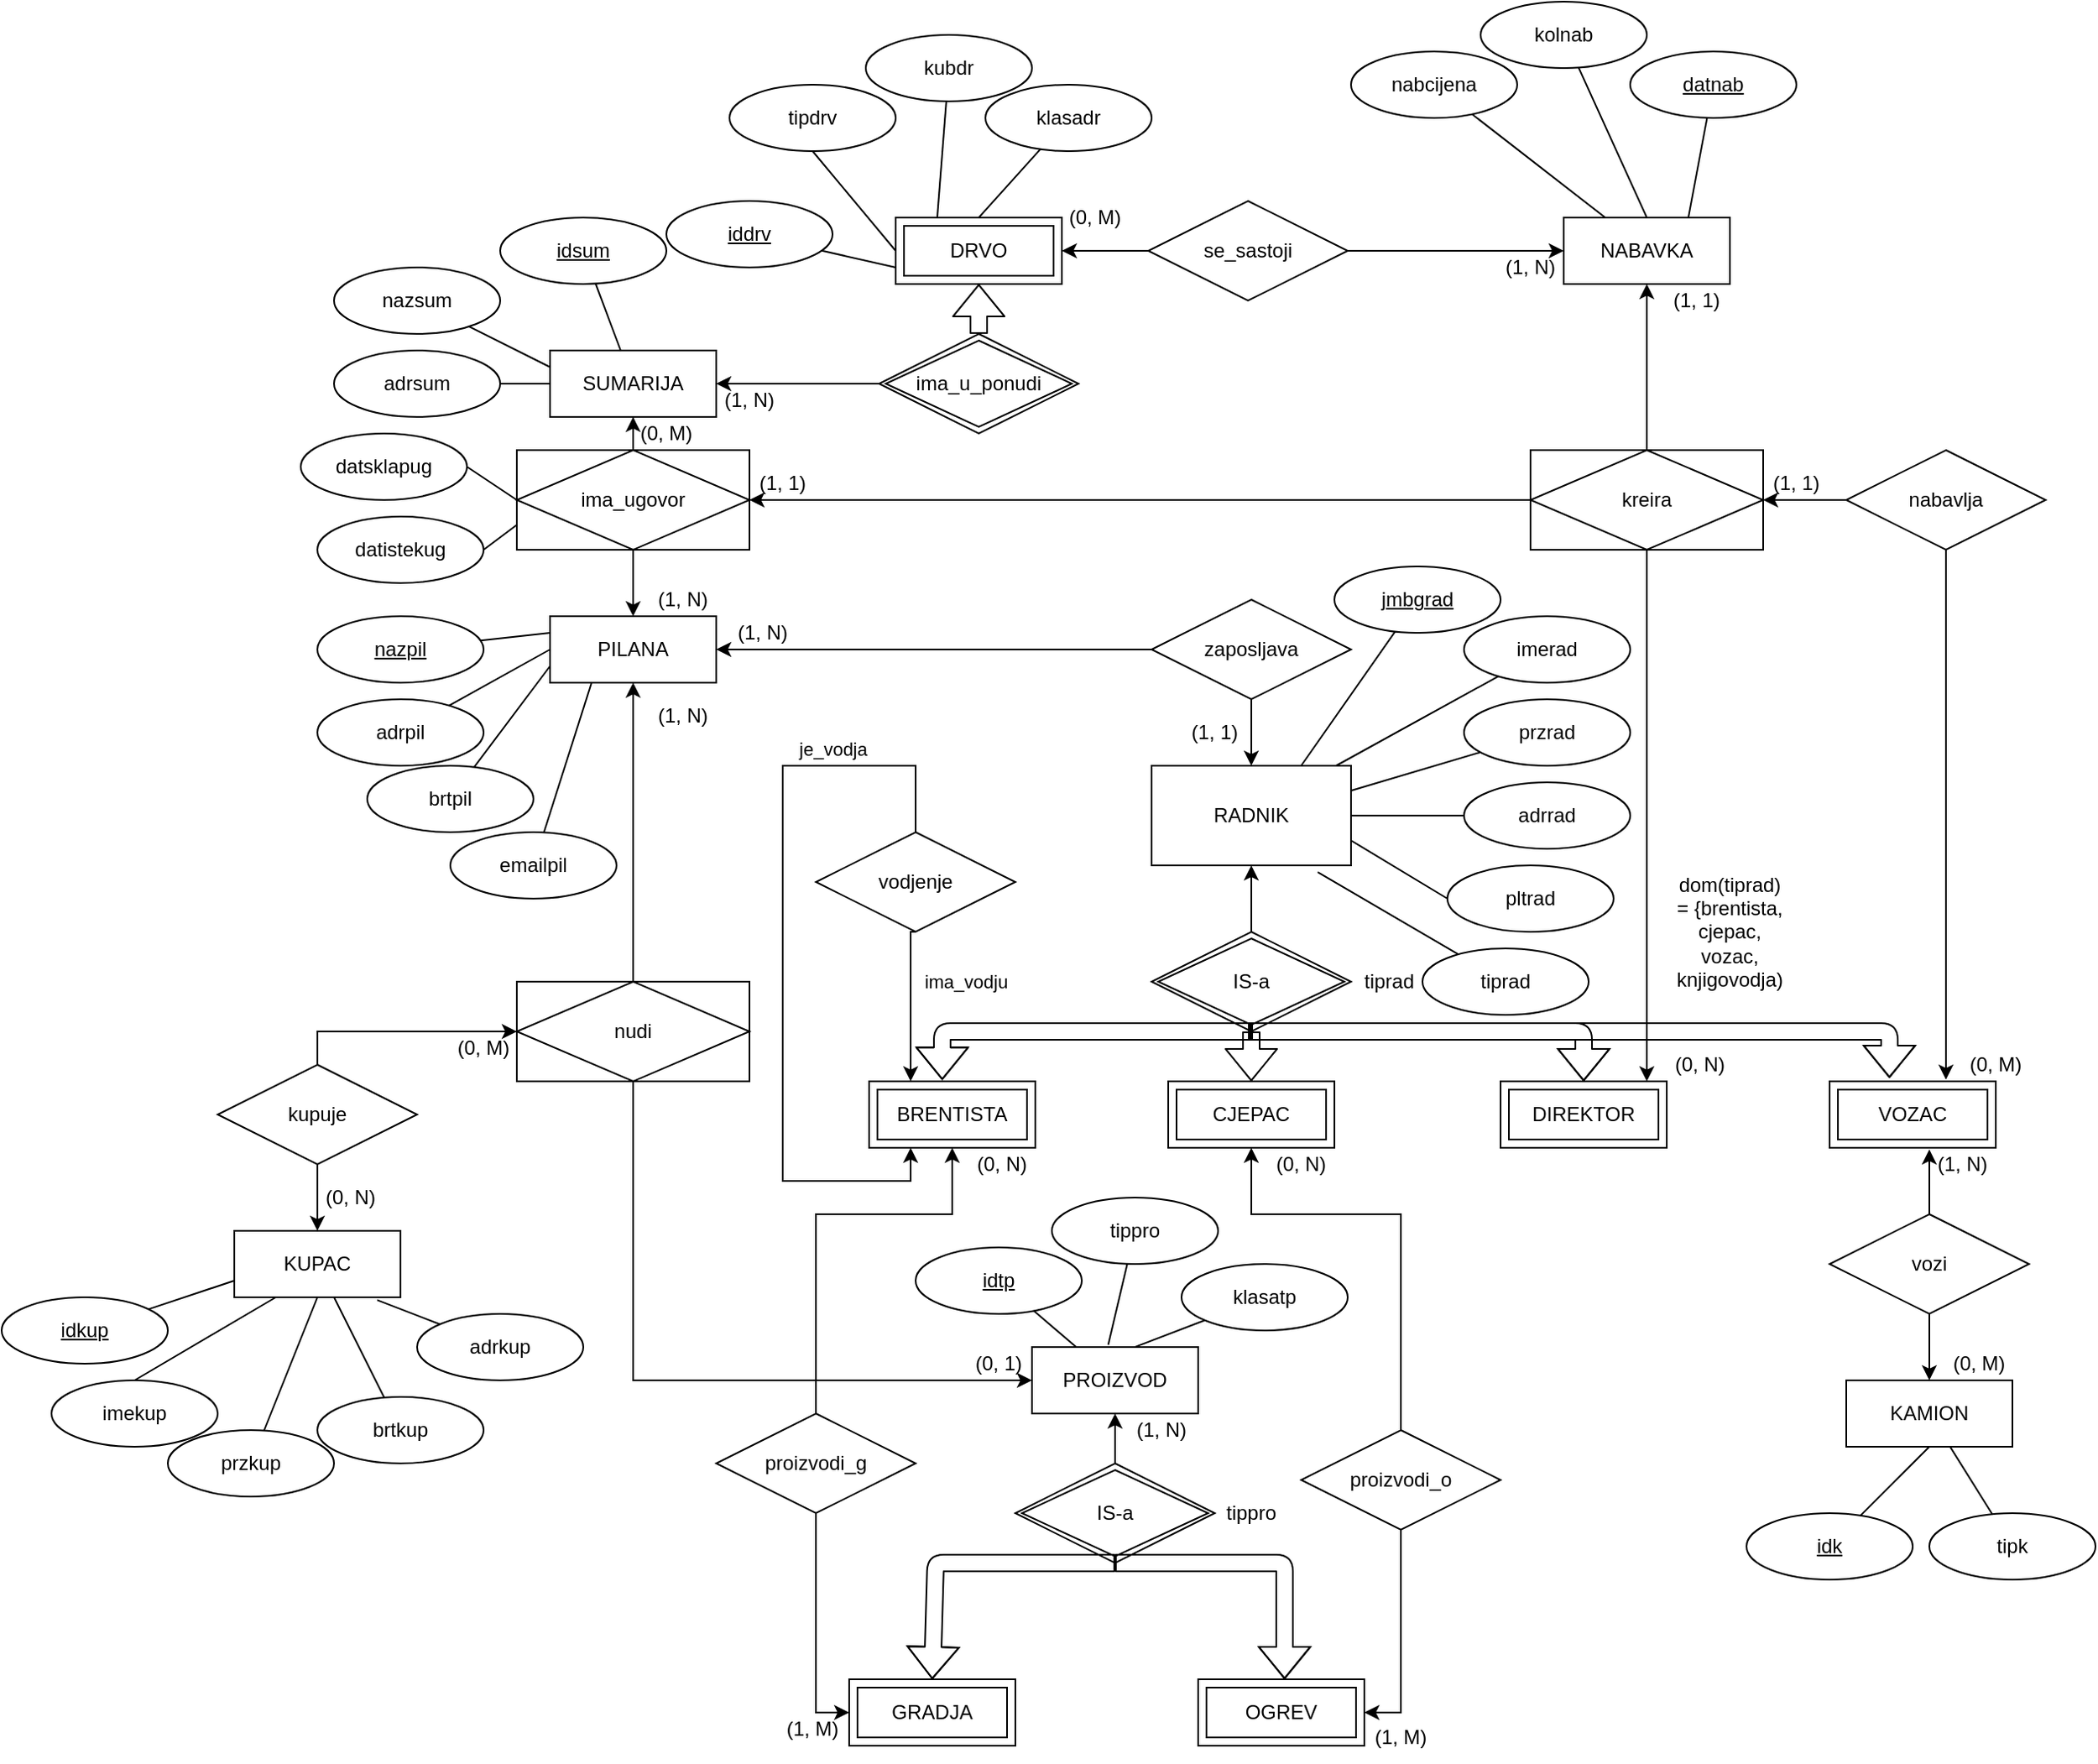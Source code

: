 <mxfile version="14.6.3" type="github">
  <diagram id="-kFveXUPwsFfeu6zUe2m" name="Pilana">
    <mxGraphModel dx="2805" dy="2001" grid="1" gridSize="10" guides="1" tooltips="1" connect="1" arrows="1" fold="1" page="1" pageScale="1" pageWidth="850" pageHeight="1100" math="0" shadow="0">
      <root>
        <mxCell id="VTfaBfGXfOhWPhyagRME-0" />
        <mxCell id="VTfaBfGXfOhWPhyagRME-1" parent="VTfaBfGXfOhWPhyagRME-0" />
        <mxCell id="TEpIBOkcqICS6pkdpQE1-0" value="SUMARIJA" style="whiteSpace=wrap;html=1;align=center;" parent="VTfaBfGXfOhWPhyagRME-1" vertex="1">
          <mxGeometry x="-100" y="70" width="100" height="40" as="geometry" />
        </mxCell>
        <mxCell id="7DrTEY1Zt3KniXVHyZ8X-17" style="edgeStyle=orthogonalEdgeStyle;rounded=0;orthogonalLoop=1;jettySize=auto;html=1;entryX=1;entryY=0.5;entryDx=0;entryDy=0;" parent="VTfaBfGXfOhWPhyagRME-1" source="0d1GbfKRoJuNtfmkYxLm-1" target="0d1GbfKRoJuNtfmkYxLm-7" edge="1">
          <mxGeometry relative="1" as="geometry" />
        </mxCell>
        <mxCell id="0_KZoaDjByY7Pw-YC7at-33" style="edgeStyle=orthogonalEdgeStyle;rounded=0;orthogonalLoop=1;jettySize=auto;html=1;entryX=0;entryY=0.5;entryDx=0;entryDy=0;" edge="1" parent="VTfaBfGXfOhWPhyagRME-1" source="0d1GbfKRoJuNtfmkYxLm-1">
          <mxGeometry relative="1" as="geometry">
            <mxPoint x="510" y="10" as="targetPoint" />
          </mxGeometry>
        </mxCell>
        <mxCell id="0d1GbfKRoJuNtfmkYxLm-1" value="se_sastoji" style="shape=rhombus;perimeter=rhombusPerimeter;whiteSpace=wrap;html=1;align=center;" parent="VTfaBfGXfOhWPhyagRME-1" vertex="1">
          <mxGeometry x="260" y="-20" width="120" height="60" as="geometry" />
        </mxCell>
        <mxCell id="0d1GbfKRoJuNtfmkYxLm-7" value="DRVO" style="shape=ext;margin=3;double=1;whiteSpace=wrap;html=1;align=center;" parent="VTfaBfGXfOhWPhyagRME-1" vertex="1">
          <mxGeometry x="108" y="-10" width="100" height="40" as="geometry" />
        </mxCell>
        <mxCell id="0d1GbfKRoJuNtfmkYxLm-13" style="edgeStyle=orthogonalEdgeStyle;rounded=0;orthogonalLoop=1;jettySize=auto;html=1;entryX=1;entryY=0.5;entryDx=0;entryDy=0;" parent="VTfaBfGXfOhWPhyagRME-1" source="0d1GbfKRoJuNtfmkYxLm-11" target="TEpIBOkcqICS6pkdpQE1-0" edge="1">
          <mxGeometry relative="1" as="geometry" />
        </mxCell>
        <mxCell id="0d1GbfKRoJuNtfmkYxLm-11" value="ima_u_ponudi" style="shape=rhombus;double=1;perimeter=rhombusPerimeter;whiteSpace=wrap;html=1;align=center;" parent="VTfaBfGXfOhWPhyagRME-1" vertex="1">
          <mxGeometry x="98" y="60" width="120" height="60" as="geometry" />
        </mxCell>
        <mxCell id="0d1GbfKRoJuNtfmkYxLm-14" value="" style="shape=flexArrow;endArrow=classic;html=1;exitX=0.5;exitY=0;exitDx=0;exitDy=0;entryX=0.5;entryY=1;entryDx=0;entryDy=0;" parent="VTfaBfGXfOhWPhyagRME-1" source="0d1GbfKRoJuNtfmkYxLm-11" target="0d1GbfKRoJuNtfmkYxLm-7" edge="1">
          <mxGeometry width="50" height="50" relative="1" as="geometry">
            <mxPoint x="160" y="40" as="sourcePoint" />
            <mxPoint x="168" y="30" as="targetPoint" />
          </mxGeometry>
        </mxCell>
        <mxCell id="p3acaW3qkLm7hWmr2kke-0" value="RADNIK" style="rounded=0;whiteSpace=wrap;html=1;" parent="VTfaBfGXfOhWPhyagRME-1" vertex="1">
          <mxGeometry x="262" y="320" width="120" height="60" as="geometry" />
        </mxCell>
        <mxCell id="gWbfadfHRAJaUCDf4oUx-10" style="edgeStyle=orthogonalEdgeStyle;rounded=0;orthogonalLoop=1;jettySize=auto;html=1;entryX=0.5;entryY=1;entryDx=0;entryDy=0;" parent="VTfaBfGXfOhWPhyagRME-1" source="p3acaW3qkLm7hWmr2kke-2" target="p3acaW3qkLm7hWmr2kke-0" edge="1">
          <mxGeometry relative="1" as="geometry" />
        </mxCell>
        <mxCell id="p3acaW3qkLm7hWmr2kke-2" value="IS-a" style="shape=rhombus;double=1;perimeter=rhombusPerimeter;whiteSpace=wrap;html=1;align=center;" parent="VTfaBfGXfOhWPhyagRME-1" vertex="1">
          <mxGeometry x="262" y="420" width="120" height="60" as="geometry" />
        </mxCell>
        <mxCell id="p3acaW3qkLm7hWmr2kke-4" value="BRENTISTA" style="shape=ext;margin=3;double=1;whiteSpace=wrap;html=1;align=center;" parent="VTfaBfGXfOhWPhyagRME-1" vertex="1">
          <mxGeometry x="92" y="510" width="100" height="40" as="geometry" />
        </mxCell>
        <mxCell id="p3acaW3qkLm7hWmr2kke-5" value="CJEPAC" style="shape=ext;margin=3;double=1;whiteSpace=wrap;html=1;align=center;" parent="VTfaBfGXfOhWPhyagRME-1" vertex="1">
          <mxGeometry x="272" y="510" width="100" height="40" as="geometry" />
        </mxCell>
        <mxCell id="p3acaW3qkLm7hWmr2kke-7" value="VOZAC" style="shape=ext;margin=3;double=1;whiteSpace=wrap;html=1;align=center;" parent="VTfaBfGXfOhWPhyagRME-1" vertex="1">
          <mxGeometry x="670" y="510" width="100" height="40" as="geometry" />
        </mxCell>
        <mxCell id="p3acaW3qkLm7hWmr2kke-8" value="" style="shape=flexArrow;endArrow=classic;html=1;exitX=0.5;exitY=1;exitDx=0;exitDy=0;entryX=0.44;entryY=-0.021;entryDx=0;entryDy=0;entryPerimeter=0;" parent="VTfaBfGXfOhWPhyagRME-1" source="p3acaW3qkLm7hWmr2kke-2" target="p3acaW3qkLm7hWmr2kke-4" edge="1">
          <mxGeometry width="50" height="50" relative="1" as="geometry">
            <mxPoint x="172" y="550" as="sourcePoint" />
            <mxPoint x="222" y="500" as="targetPoint" />
            <Array as="points">
              <mxPoint x="136" y="480" />
            </Array>
          </mxGeometry>
        </mxCell>
        <mxCell id="p3acaW3qkLm7hWmr2kke-9" value="" style="shape=flexArrow;endArrow=classic;html=1;entryX=0.5;entryY=0;entryDx=0;entryDy=0;" parent="VTfaBfGXfOhWPhyagRME-1" target="p3acaW3qkLm7hWmr2kke-5" edge="1">
          <mxGeometry width="50" height="50" relative="1" as="geometry">
            <mxPoint x="322" y="480" as="sourcePoint" />
            <mxPoint x="222" y="500" as="targetPoint" />
          </mxGeometry>
        </mxCell>
        <mxCell id="p3acaW3qkLm7hWmr2kke-10" value="" style="shape=flexArrow;endArrow=classic;html=1;entryX=0.36;entryY=-0.05;entryDx=0;entryDy=0;entryPerimeter=0;" parent="VTfaBfGXfOhWPhyagRME-1" edge="1" target="p3acaW3qkLm7hWmr2kke-7">
          <mxGeometry width="50" height="50" relative="1" as="geometry">
            <mxPoint x="322" y="480" as="sourcePoint" />
            <mxPoint x="462" y="508" as="targetPoint" />
            <Array as="points">
              <mxPoint x="462" y="480" />
              <mxPoint x="706" y="480" />
            </Array>
          </mxGeometry>
        </mxCell>
        <mxCell id="hXGr55-CNzkPcO2XdoUR-0" value="KAMION" style="whiteSpace=wrap;html=1;align=center;" parent="VTfaBfGXfOhWPhyagRME-1" vertex="1">
          <mxGeometry x="680" y="690" width="100" height="40" as="geometry" />
        </mxCell>
        <mxCell id="hXGr55-CNzkPcO2XdoUR-3" style="edgeStyle=orthogonalEdgeStyle;rounded=0;orthogonalLoop=1;jettySize=auto;html=1;entryX=0.5;entryY=0;entryDx=0;entryDy=0;" parent="VTfaBfGXfOhWPhyagRME-1" source="hXGr55-CNzkPcO2XdoUR-1" target="hXGr55-CNzkPcO2XdoUR-0" edge="1">
          <mxGeometry relative="1" as="geometry" />
        </mxCell>
        <mxCell id="0_KZoaDjByY7Pw-YC7at-37" style="edgeStyle=orthogonalEdgeStyle;rounded=0;orthogonalLoop=1;jettySize=auto;html=1;entryX=0.6;entryY=1.025;entryDx=0;entryDy=0;entryPerimeter=0;" edge="1" parent="VTfaBfGXfOhWPhyagRME-1" source="hXGr55-CNzkPcO2XdoUR-1" target="p3acaW3qkLm7hWmr2kke-7">
          <mxGeometry relative="1" as="geometry" />
        </mxCell>
        <mxCell id="hXGr55-CNzkPcO2XdoUR-1" value="vozi" style="shape=rhombus;perimeter=rhombusPerimeter;whiteSpace=wrap;html=1;align=center;" parent="VTfaBfGXfOhWPhyagRME-1" vertex="1">
          <mxGeometry x="670" y="590" width="120" height="60" as="geometry" />
        </mxCell>
        <mxCell id="iNyY5vREnwNBSwG58W-f-0" value="PROIZVOD" style="whiteSpace=wrap;html=1;align=center;" parent="VTfaBfGXfOhWPhyagRME-1" vertex="1">
          <mxGeometry x="190" y="670" width="100" height="40" as="geometry" />
        </mxCell>
        <mxCell id="iNyY5vREnwNBSwG58W-f-2" value="GRADJA" style="shape=ext;margin=3;double=1;whiteSpace=wrap;html=1;align=center;" parent="VTfaBfGXfOhWPhyagRME-1" vertex="1">
          <mxGeometry x="80" y="870" width="100" height="40" as="geometry" />
        </mxCell>
        <mxCell id="7DrTEY1Zt3KniXVHyZ8X-15" style="edgeStyle=orthogonalEdgeStyle;rounded=0;orthogonalLoop=1;jettySize=auto;html=1;entryX=0.5;entryY=1;entryDx=0;entryDy=0;" parent="VTfaBfGXfOhWPhyagRME-1" source="7DrTEY1Zt3KniXVHyZ8X-8" target="iNyY5vREnwNBSwG58W-f-0" edge="1">
          <mxGeometry relative="1" as="geometry" />
        </mxCell>
        <mxCell id="7DrTEY1Zt3KniXVHyZ8X-8" value="IS-a" style="shape=rhombus;double=1;perimeter=rhombusPerimeter;whiteSpace=wrap;html=1;align=center;" parent="VTfaBfGXfOhWPhyagRME-1" vertex="1">
          <mxGeometry x="180" y="740" width="120" height="60" as="geometry" />
        </mxCell>
        <mxCell id="7DrTEY1Zt3KniXVHyZ8X-9" value="OGREV" style="shape=ext;margin=3;double=1;whiteSpace=wrap;html=1;align=center;" parent="VTfaBfGXfOhWPhyagRME-1" vertex="1">
          <mxGeometry x="290" y="870" width="100" height="40" as="geometry" />
        </mxCell>
        <mxCell id="7DrTEY1Zt3KniXVHyZ8X-11" value="" style="shape=flexArrow;endArrow=classic;html=1;exitX=0.5;exitY=1;exitDx=0;exitDy=0;entryX=0.5;entryY=0;entryDx=0;entryDy=0;" parent="VTfaBfGXfOhWPhyagRME-1" source="7DrTEY1Zt3KniXVHyZ8X-8" edge="1">
          <mxGeometry width="50" height="50" relative="1" as="geometry">
            <mxPoint x="90" y="870" as="sourcePoint" />
            <mxPoint x="130" y="870" as="targetPoint" />
            <Array as="points">
              <mxPoint x="132" y="800" />
            </Array>
          </mxGeometry>
        </mxCell>
        <mxCell id="7DrTEY1Zt3KniXVHyZ8X-12" value="" style="shape=flexArrow;endArrow=classic;html=1;entryX=0.5;entryY=0;entryDx=0;entryDy=0;" parent="VTfaBfGXfOhWPhyagRME-1" edge="1">
          <mxGeometry width="50" height="50" relative="1" as="geometry">
            <mxPoint x="240" y="800" as="sourcePoint" />
            <mxPoint x="342" y="870" as="targetPoint" />
            <Array as="points">
              <mxPoint x="342" y="800" />
            </Array>
          </mxGeometry>
        </mxCell>
        <mxCell id="7DrTEY1Zt3KniXVHyZ8X-21" style="edgeStyle=orthogonalEdgeStyle;rounded=0;orthogonalLoop=1;jettySize=auto;html=1;entryX=0.5;entryY=1;entryDx=0;entryDy=0;" parent="VTfaBfGXfOhWPhyagRME-1" source="7DrTEY1Zt3KniXVHyZ8X-20" target="p3acaW3qkLm7hWmr2kke-4" edge="1">
          <mxGeometry relative="1" as="geometry">
            <Array as="points">
              <mxPoint x="60" y="590" />
              <mxPoint x="142" y="590" />
            </Array>
          </mxGeometry>
        </mxCell>
        <mxCell id="7DrTEY1Zt3KniXVHyZ8X-22" style="edgeStyle=orthogonalEdgeStyle;rounded=0;orthogonalLoop=1;jettySize=auto;html=1;entryX=0;entryY=0.5;entryDx=0;entryDy=0;" parent="VTfaBfGXfOhWPhyagRME-1" source="7DrTEY1Zt3KniXVHyZ8X-20" target="iNyY5vREnwNBSwG58W-f-2" edge="1">
          <mxGeometry relative="1" as="geometry" />
        </mxCell>
        <mxCell id="7DrTEY1Zt3KniXVHyZ8X-20" value="proizvodi_g" style="shape=rhombus;perimeter=rhombusPerimeter;whiteSpace=wrap;html=1;align=center;" parent="VTfaBfGXfOhWPhyagRME-1" vertex="1">
          <mxGeometry y="710" width="120" height="60" as="geometry" />
        </mxCell>
        <mxCell id="7DrTEY1Zt3KniXVHyZ8X-24" style="edgeStyle=orthogonalEdgeStyle;rounded=0;orthogonalLoop=1;jettySize=auto;html=1;entryX=0.5;entryY=1;entryDx=0;entryDy=0;" parent="VTfaBfGXfOhWPhyagRME-1" source="7DrTEY1Zt3KniXVHyZ8X-23" target="p3acaW3qkLm7hWmr2kke-5" edge="1">
          <mxGeometry relative="1" as="geometry">
            <Array as="points">
              <mxPoint x="412" y="590" />
              <mxPoint x="322" y="590" />
            </Array>
          </mxGeometry>
        </mxCell>
        <mxCell id="7DrTEY1Zt3KniXVHyZ8X-25" style="edgeStyle=orthogonalEdgeStyle;rounded=0;orthogonalLoop=1;jettySize=auto;html=1;entryX=1;entryY=0.5;entryDx=0;entryDy=0;" parent="VTfaBfGXfOhWPhyagRME-1" source="7DrTEY1Zt3KniXVHyZ8X-23" target="7DrTEY1Zt3KniXVHyZ8X-9" edge="1">
          <mxGeometry relative="1" as="geometry" />
        </mxCell>
        <mxCell id="7DrTEY1Zt3KniXVHyZ8X-23" value="proizvodi_o" style="shape=rhombus;perimeter=rhombusPerimeter;whiteSpace=wrap;html=1;align=center;" parent="VTfaBfGXfOhWPhyagRME-1" vertex="1">
          <mxGeometry x="352" y="720" width="120" height="60" as="geometry" />
        </mxCell>
        <mxCell id="gWbfadfHRAJaUCDf4oUx-0" value="tipdrv" style="ellipse;whiteSpace=wrap;html=1;align=center;" parent="VTfaBfGXfOhWPhyagRME-1" vertex="1">
          <mxGeometry x="8" y="-90" width="100" height="40" as="geometry" />
        </mxCell>
        <mxCell id="gWbfadfHRAJaUCDf4oUx-1" value="kubdr" style="ellipse;whiteSpace=wrap;html=1;align=center;" parent="VTfaBfGXfOhWPhyagRME-1" vertex="1">
          <mxGeometry x="90" y="-120" width="100" height="40" as="geometry" />
        </mxCell>
        <mxCell id="gWbfadfHRAJaUCDf4oUx-2" value="klasadr" style="ellipse;whiteSpace=wrap;html=1;align=center;" parent="VTfaBfGXfOhWPhyagRME-1" vertex="1">
          <mxGeometry x="162" y="-90" width="100" height="40" as="geometry" />
        </mxCell>
        <mxCell id="gWbfadfHRAJaUCDf4oUx-3" value="" style="endArrow=none;html=1;entryX=0.5;entryY=1;entryDx=0;entryDy=0;exitX=0;exitY=0.5;exitDx=0;exitDy=0;" parent="VTfaBfGXfOhWPhyagRME-1" source="0d1GbfKRoJuNtfmkYxLm-7" target="gWbfadfHRAJaUCDf4oUx-0" edge="1">
          <mxGeometry width="50" height="50" relative="1" as="geometry">
            <mxPoint x="270" y="130" as="sourcePoint" />
            <mxPoint x="320" y="80" as="targetPoint" />
          </mxGeometry>
        </mxCell>
        <mxCell id="gWbfadfHRAJaUCDf4oUx-4" value="" style="endArrow=none;html=1;entryX=0.25;entryY=0;entryDx=0;entryDy=0;" parent="VTfaBfGXfOhWPhyagRME-1" source="gWbfadfHRAJaUCDf4oUx-1" target="0d1GbfKRoJuNtfmkYxLm-7" edge="1">
          <mxGeometry width="50" height="50" relative="1" as="geometry">
            <mxPoint x="70" y="-10" as="sourcePoint" />
            <mxPoint x="140.711" y="-60" as="targetPoint" />
          </mxGeometry>
        </mxCell>
        <mxCell id="gWbfadfHRAJaUCDf4oUx-5" value="" style="endArrow=none;html=1;entryX=0.5;entryY=0;entryDx=0;entryDy=0;" parent="VTfaBfGXfOhWPhyagRME-1" source="gWbfadfHRAJaUCDf4oUx-2" target="0d1GbfKRoJuNtfmkYxLm-7" edge="1">
          <mxGeometry width="50" height="50" relative="1" as="geometry">
            <mxPoint x="90" y="-40" as="sourcePoint" />
            <mxPoint x="90" y="-19.289" as="targetPoint" />
          </mxGeometry>
        </mxCell>
        <mxCell id="gWbfadfHRAJaUCDf4oUx-6" value="PILANA" style="whiteSpace=wrap;html=1;align=center;" parent="VTfaBfGXfOhWPhyagRME-1" vertex="1">
          <mxGeometry x="-100" y="230" width="100" height="40" as="geometry" />
        </mxCell>
        <mxCell id="KcC93rNtW8kEPos04EGD-6" style="edgeStyle=orthogonalEdgeStyle;rounded=0;orthogonalLoop=1;jettySize=auto;html=1;entryX=1;entryY=0.5;entryDx=0;entryDy=0;exitX=0;exitY=0.5;exitDx=0;exitDy=0;" parent="VTfaBfGXfOhWPhyagRME-1" source="0_KZoaDjByY7Pw-YC7at-35" target="gWbfadfHRAJaUCDf4oUx-6" edge="1">
          <mxGeometry relative="1" as="geometry">
            <mxPoint x="252" y="250" as="sourcePoint" />
            <Array as="points">
              <mxPoint x="280" y="250" />
            </Array>
          </mxGeometry>
        </mxCell>
        <mxCell id="KcC93rNtW8kEPos04EGD-7" style="edgeStyle=orthogonalEdgeStyle;rounded=0;orthogonalLoop=1;jettySize=auto;html=1;exitX=0.5;exitY=1;exitDx=0;exitDy=0;" parent="VTfaBfGXfOhWPhyagRME-1" source="0_KZoaDjByY7Pw-YC7at-35" target="p3acaW3qkLm7hWmr2kke-0" edge="1">
          <mxGeometry relative="1" as="geometry">
            <mxPoint x="322" y="280" as="sourcePoint" />
          </mxGeometry>
        </mxCell>
        <mxCell id="J5nEfUmwYeuKwN3kCp7W-1" style="edgeStyle=orthogonalEdgeStyle;rounded=0;orthogonalLoop=1;jettySize=auto;html=1;exitX=0.5;exitY=0;exitDx=0;exitDy=0;" parent="VTfaBfGXfOhWPhyagRME-1" source="0_KZoaDjByY7Pw-YC7at-25" target="TEpIBOkcqICS6pkdpQE1-0" edge="1">
          <mxGeometry relative="1" as="geometry">
            <mxPoint x="-50" y="140" as="sourcePoint" />
          </mxGeometry>
        </mxCell>
        <mxCell id="J5nEfUmwYeuKwN3kCp7W-3" style="edgeStyle=orthogonalEdgeStyle;rounded=0;orthogonalLoop=1;jettySize=auto;html=1;entryX=0.5;entryY=0;entryDx=0;entryDy=0;exitX=0.5;exitY=1;exitDx=0;exitDy=0;" parent="VTfaBfGXfOhWPhyagRME-1" source="0_KZoaDjByY7Pw-YC7at-25" target="gWbfadfHRAJaUCDf4oUx-6" edge="1">
          <mxGeometry relative="1" as="geometry">
            <mxPoint x="10" y="229" as="targetPoint" />
            <mxPoint x="-50" y="200" as="sourcePoint" />
          </mxGeometry>
        </mxCell>
        <mxCell id="vg4PYCtsixjWnY_HnI0e-2" value="tippro" style="text;html=1;strokeColor=none;fillColor=none;align=center;verticalAlign=middle;whiteSpace=wrap;rounded=0;" parent="VTfaBfGXfOhWPhyagRME-1" vertex="1">
          <mxGeometry x="302" y="760" width="40" height="20" as="geometry" />
        </mxCell>
        <mxCell id="vg4PYCtsixjWnY_HnI0e-3" value="klasatp" style="ellipse;whiteSpace=wrap;html=1;align=center;" parent="VTfaBfGXfOhWPhyagRME-1" vertex="1">
          <mxGeometry x="280" y="620" width="100" height="40" as="geometry" />
        </mxCell>
        <mxCell id="vg4PYCtsixjWnY_HnI0e-4" value="&lt;u&gt;idtp&lt;/u&gt;" style="ellipse;whiteSpace=wrap;html=1;align=center;" parent="VTfaBfGXfOhWPhyagRME-1" vertex="1">
          <mxGeometry x="120" y="610" width="100" height="40" as="geometry" />
        </mxCell>
        <mxCell id="vg4PYCtsixjWnY_HnI0e-5" value="" style="endArrow=none;html=1;" parent="VTfaBfGXfOhWPhyagRME-1" source="vg4PYCtsixjWnY_HnI0e-4" target="iNyY5vREnwNBSwG58W-f-0" edge="1">
          <mxGeometry width="50" height="50" relative="1" as="geometry">
            <mxPoint x="170" y="700" as="sourcePoint" />
            <mxPoint x="170" y="720.711" as="targetPoint" />
          </mxGeometry>
        </mxCell>
        <mxCell id="vg4PYCtsixjWnY_HnI0e-6" value="" style="endArrow=none;html=1;entryX=0.617;entryY=0.001;entryDx=0;entryDy=0;entryPerimeter=0;" parent="VTfaBfGXfOhWPhyagRME-1" source="vg4PYCtsixjWnY_HnI0e-3" target="iNyY5vREnwNBSwG58W-f-0" edge="1">
          <mxGeometry width="50" height="50" relative="1" as="geometry">
            <mxPoint x="280" y="700" as="sourcePoint" />
            <mxPoint x="280" y="720.711" as="targetPoint" />
          </mxGeometry>
        </mxCell>
        <mxCell id="vg4PYCtsixjWnY_HnI0e-7" value="tippro" style="ellipse;whiteSpace=wrap;html=1;align=center;" parent="VTfaBfGXfOhWPhyagRME-1" vertex="1">
          <mxGeometry x="202" y="580" width="100" height="40" as="geometry" />
        </mxCell>
        <mxCell id="vg4PYCtsixjWnY_HnI0e-8" value="" style="endArrow=none;html=1;entryX=0.459;entryY=-0.034;entryDx=0;entryDy=0;entryPerimeter=0;" parent="VTfaBfGXfOhWPhyagRME-1" source="vg4PYCtsixjWnY_HnI0e-7" target="iNyY5vREnwNBSwG58W-f-0" edge="1">
          <mxGeometry width="50" height="50" relative="1" as="geometry">
            <mxPoint x="258" y="660" as="sourcePoint" />
            <mxPoint x="258" y="680.711" as="targetPoint" />
          </mxGeometry>
        </mxCell>
        <mxCell id="vg4PYCtsixjWnY_HnI0e-9" value="&lt;u&gt;jmbgrad&lt;/u&gt;" style="ellipse;whiteSpace=wrap;html=1;align=center;" parent="VTfaBfGXfOhWPhyagRME-1" vertex="1">
          <mxGeometry x="372" y="200" width="100" height="40" as="geometry" />
        </mxCell>
        <mxCell id="vg4PYCtsixjWnY_HnI0e-10" value="imerad" style="ellipse;whiteSpace=wrap;html=1;align=center;" parent="VTfaBfGXfOhWPhyagRME-1" vertex="1">
          <mxGeometry x="450" y="230" width="100" height="40" as="geometry" />
        </mxCell>
        <mxCell id="vg4PYCtsixjWnY_HnI0e-11" value="przrad" style="ellipse;whiteSpace=wrap;html=1;align=center;" parent="VTfaBfGXfOhWPhyagRME-1" vertex="1">
          <mxGeometry x="450" y="280" width="100" height="40" as="geometry" />
        </mxCell>
        <mxCell id="vg4PYCtsixjWnY_HnI0e-12" value="adrrad" style="ellipse;whiteSpace=wrap;html=1;align=center;" parent="VTfaBfGXfOhWPhyagRME-1" vertex="1">
          <mxGeometry x="450" y="330" width="100" height="40" as="geometry" />
        </mxCell>
        <mxCell id="vg4PYCtsixjWnY_HnI0e-13" value="tiprad" style="ellipse;whiteSpace=wrap;html=1;align=center;" parent="VTfaBfGXfOhWPhyagRME-1" vertex="1">
          <mxGeometry x="425" y="430" width="100" height="40" as="geometry" />
        </mxCell>
        <mxCell id="vg4PYCtsixjWnY_HnI0e-14" value="" style="endArrow=none;html=1;entryX=0.75;entryY=0;entryDx=0;entryDy=0;" parent="VTfaBfGXfOhWPhyagRME-1" source="vg4PYCtsixjWnY_HnI0e-9" target="p3acaW3qkLm7hWmr2kke-0" edge="1">
          <mxGeometry width="50" height="50" relative="1" as="geometry">
            <mxPoint x="-60" y="460" as="sourcePoint" />
            <mxPoint x="10.711" y="410" as="targetPoint" />
          </mxGeometry>
        </mxCell>
        <mxCell id="vg4PYCtsixjWnY_HnI0e-15" value="" style="endArrow=none;html=1;entryX=0.925;entryY=0;entryDx=0;entryDy=0;entryPerimeter=0;" parent="VTfaBfGXfOhWPhyagRME-1" source="vg4PYCtsixjWnY_HnI0e-10" target="p3acaW3qkLm7hWmr2kke-0" edge="1">
          <mxGeometry width="50" height="50" relative="1" as="geometry">
            <mxPoint x="-60" y="510" as="sourcePoint" />
            <mxPoint x="10.711" y="460" as="targetPoint" />
          </mxGeometry>
        </mxCell>
        <mxCell id="vg4PYCtsixjWnY_HnI0e-16" value="" style="endArrow=none;html=1;entryX=1;entryY=0.25;entryDx=0;entryDy=0;" parent="VTfaBfGXfOhWPhyagRME-1" source="vg4PYCtsixjWnY_HnI0e-11" target="p3acaW3qkLm7hWmr2kke-0" edge="1">
          <mxGeometry width="50" height="50" relative="1" as="geometry">
            <mxPoint x="-70" y="560" as="sourcePoint" />
            <mxPoint x="0.711" y="510" as="targetPoint" />
          </mxGeometry>
        </mxCell>
        <mxCell id="vg4PYCtsixjWnY_HnI0e-17" value="" style="endArrow=none;html=1;entryX=1;entryY=0.5;entryDx=0;entryDy=0;" parent="VTfaBfGXfOhWPhyagRME-1" source="vg4PYCtsixjWnY_HnI0e-12" target="p3acaW3qkLm7hWmr2kke-0" edge="1">
          <mxGeometry width="50" height="50" relative="1" as="geometry">
            <mxPoint x="-50" y="620" as="sourcePoint" />
            <mxPoint x="20.711" y="570" as="targetPoint" />
          </mxGeometry>
        </mxCell>
        <mxCell id="vg4PYCtsixjWnY_HnI0e-18" value="" style="endArrow=none;html=1;entryX=0.833;entryY=1.067;entryDx=0;entryDy=0;entryPerimeter=0;" parent="VTfaBfGXfOhWPhyagRME-1" source="vg4PYCtsixjWnY_HnI0e-13" target="p3acaW3qkLm7hWmr2kke-0" edge="1">
          <mxGeometry width="50" height="50" relative="1" as="geometry">
            <mxPoint x="-80" y="680" as="sourcePoint" />
            <mxPoint x="292" y="380" as="targetPoint" />
          </mxGeometry>
        </mxCell>
        <mxCell id="vg4PYCtsixjWnY_HnI0e-19" value="tiprad" style="text;html=1;strokeColor=none;fillColor=none;align=center;verticalAlign=middle;whiteSpace=wrap;rounded=0;" parent="VTfaBfGXfOhWPhyagRME-1" vertex="1">
          <mxGeometry x="385" y="440" width="40" height="20" as="geometry" />
        </mxCell>
        <mxCell id="2gYSpfkT61Sv5RoiNzm1-0" value="&lt;u&gt;datnab&lt;/u&gt;" style="ellipse;whiteSpace=wrap;html=1;align=center;" parent="VTfaBfGXfOhWPhyagRME-1" vertex="1">
          <mxGeometry x="550" y="-110" width="100" height="40" as="geometry" />
        </mxCell>
        <mxCell id="2gYSpfkT61Sv5RoiNzm1-1" value="kolnab" style="ellipse;whiteSpace=wrap;html=1;align=center;" parent="VTfaBfGXfOhWPhyagRME-1" vertex="1">
          <mxGeometry x="460" y="-140" width="100" height="40" as="geometry" />
        </mxCell>
        <mxCell id="2gYSpfkT61Sv5RoiNzm1-3" value="nabcijena" style="ellipse;whiteSpace=wrap;html=1;align=center;" parent="VTfaBfGXfOhWPhyagRME-1" vertex="1">
          <mxGeometry x="382" y="-110" width="100" height="40" as="geometry" />
        </mxCell>
        <mxCell id="2gYSpfkT61Sv5RoiNzm1-4" value="" style="endArrow=none;html=1;entryX=0.25;entryY=0;entryDx=0;entryDy=0;" parent="VTfaBfGXfOhWPhyagRME-1" source="2gYSpfkT61Sv5RoiNzm1-3" edge="1">
          <mxGeometry width="50" height="50" relative="1" as="geometry">
            <mxPoint x="432" y="-20" as="sourcePoint" />
            <mxPoint x="535" y="-10" as="targetPoint" />
          </mxGeometry>
        </mxCell>
        <mxCell id="2gYSpfkT61Sv5RoiNzm1-5" value="" style="endArrow=none;html=1;entryX=0.5;entryY=0;entryDx=0;entryDy=0;" parent="VTfaBfGXfOhWPhyagRME-1" source="2gYSpfkT61Sv5RoiNzm1-1" edge="1">
          <mxGeometry width="50" height="50" relative="1" as="geometry">
            <mxPoint x="510" y="-50" as="sourcePoint" />
            <mxPoint x="560" y="-10" as="targetPoint" />
          </mxGeometry>
        </mxCell>
        <mxCell id="2gYSpfkT61Sv5RoiNzm1-6" value="" style="endArrow=none;html=1;entryX=0.75;entryY=0;entryDx=0;entryDy=0;" parent="VTfaBfGXfOhWPhyagRME-1" source="2gYSpfkT61Sv5RoiNzm1-0" edge="1">
          <mxGeometry width="50" height="50" relative="1" as="geometry">
            <mxPoint x="600" y="-20" as="sourcePoint" />
            <mxPoint x="585" y="-10" as="targetPoint" />
          </mxGeometry>
        </mxCell>
        <mxCell id="2gYSpfkT61Sv5RoiNzm1-8" value="idsum" style="ellipse;whiteSpace=wrap;html=1;align=center;fontStyle=4;" parent="VTfaBfGXfOhWPhyagRME-1" vertex="1">
          <mxGeometry x="-130" y="-10" width="100" height="40" as="geometry" />
        </mxCell>
        <mxCell id="2gYSpfkT61Sv5RoiNzm1-9" value="nazsum" style="ellipse;whiteSpace=wrap;html=1;align=center;" parent="VTfaBfGXfOhWPhyagRME-1" vertex="1">
          <mxGeometry x="-230" y="20" width="100" height="40" as="geometry" />
        </mxCell>
        <mxCell id="2gYSpfkT61Sv5RoiNzm1-10" value="adrsum" style="ellipse;whiteSpace=wrap;html=1;align=center;" parent="VTfaBfGXfOhWPhyagRME-1" vertex="1">
          <mxGeometry x="-230" y="70" width="100" height="40" as="geometry" />
        </mxCell>
        <mxCell id="2gYSpfkT61Sv5RoiNzm1-11" value="" style="endArrow=none;html=1;" parent="VTfaBfGXfOhWPhyagRME-1" source="2gYSpfkT61Sv5RoiNzm1-8" target="TEpIBOkcqICS6pkdpQE1-0" edge="1">
          <mxGeometry width="50" height="50" relative="1" as="geometry">
            <mxPoint x="159.289" y="170" as="sourcePoint" />
            <mxPoint x="159.289" y="120" as="targetPoint" />
          </mxGeometry>
        </mxCell>
        <mxCell id="2gYSpfkT61Sv5RoiNzm1-12" value="" style="endArrow=none;html=1;entryX=0;entryY=0.25;entryDx=0;entryDy=0;" parent="VTfaBfGXfOhWPhyagRME-1" source="2gYSpfkT61Sv5RoiNzm1-9" target="TEpIBOkcqICS6pkdpQE1-0" edge="1">
          <mxGeometry width="50" height="50" relative="1" as="geometry">
            <mxPoint x="159.289" y="240" as="sourcePoint" />
            <mxPoint x="159.289" y="190" as="targetPoint" />
          </mxGeometry>
        </mxCell>
        <mxCell id="2gYSpfkT61Sv5RoiNzm1-13" value="" style="endArrow=none;html=1;" parent="VTfaBfGXfOhWPhyagRME-1" source="2gYSpfkT61Sv5RoiNzm1-10" target="TEpIBOkcqICS6pkdpQE1-0" edge="1">
          <mxGeometry width="50" height="50" relative="1" as="geometry">
            <mxPoint x="129.289" y="310" as="sourcePoint" />
            <mxPoint x="129.289" y="260" as="targetPoint" />
          </mxGeometry>
        </mxCell>
        <mxCell id="8D43oT3hLqDlBvZ6XODB-2" value="iddrv" style="ellipse;whiteSpace=wrap;html=1;align=center;fontStyle=4;" parent="VTfaBfGXfOhWPhyagRME-1" vertex="1">
          <mxGeometry x="-30" y="-20" width="100" height="40" as="geometry" />
        </mxCell>
        <mxCell id="8D43oT3hLqDlBvZ6XODB-3" value="" style="endArrow=none;html=1;entryX=0;entryY=0.75;entryDx=0;entryDy=0;" parent="VTfaBfGXfOhWPhyagRME-1" source="8D43oT3hLqDlBvZ6XODB-2" target="0d1GbfKRoJuNtfmkYxLm-7" edge="1">
          <mxGeometry width="50" height="50" relative="1" as="geometry">
            <mxPoint x="70" y="50" as="sourcePoint" />
            <mxPoint x="140.711" as="targetPoint" />
          </mxGeometry>
        </mxCell>
        <mxCell id="ZHPt1p4zr0oMGotxa86n-0" value="tipk" style="ellipse;whiteSpace=wrap;html=1;align=center;" parent="VTfaBfGXfOhWPhyagRME-1" vertex="1">
          <mxGeometry x="730" y="770" width="100" height="40" as="geometry" />
        </mxCell>
        <mxCell id="ZHPt1p4zr0oMGotxa86n-1" value="&lt;u&gt;idk&lt;/u&gt;" style="ellipse;whiteSpace=wrap;html=1;align=center;" parent="VTfaBfGXfOhWPhyagRME-1" vertex="1">
          <mxGeometry x="620" y="770" width="100" height="40" as="geometry" />
        </mxCell>
        <mxCell id="ZHPt1p4zr0oMGotxa86n-3" value="" style="endArrow=none;html=1;" parent="VTfaBfGXfOhWPhyagRME-1" source="ZHPt1p4zr0oMGotxa86n-0" target="hXGr55-CNzkPcO2XdoUR-0" edge="1">
          <mxGeometry width="50" height="50" relative="1" as="geometry">
            <mxPoint x="740" y="450" as="sourcePoint" />
            <mxPoint x="740" y="470.711" as="targetPoint" />
          </mxGeometry>
        </mxCell>
        <mxCell id="KcC93rNtW8kEPos04EGD-11" style="edgeStyle=orthogonalEdgeStyle;rounded=0;orthogonalLoop=1;jettySize=auto;html=1;" parent="VTfaBfGXfOhWPhyagRME-1" source="KcC93rNtW8kEPos04EGD-4" target="gWbfadfHRAJaUCDf4oUx-6" edge="1">
          <mxGeometry relative="1" as="geometry" />
        </mxCell>
        <mxCell id="0_KZoaDjByY7Pw-YC7at-0" style="edgeStyle=orthogonalEdgeStyle;rounded=0;orthogonalLoop=1;jettySize=auto;html=1;entryX=0;entryY=0.5;entryDx=0;entryDy=0;" edge="1" parent="VTfaBfGXfOhWPhyagRME-1" source="KcC93rNtW8kEPos04EGD-4" target="iNyY5vREnwNBSwG58W-f-0">
          <mxGeometry relative="1" as="geometry">
            <Array as="points">
              <mxPoint x="-50" y="690" />
            </Array>
          </mxGeometry>
        </mxCell>
        <mxCell id="KcC93rNtW8kEPos04EGD-4" value="nudi" style="shape=associativeEntity;whiteSpace=wrap;html=1;align=center;" parent="VTfaBfGXfOhWPhyagRME-1" vertex="1">
          <mxGeometry x="-120" y="450" width="140" height="60" as="geometry" />
        </mxCell>
        <mxCell id="0_KZoaDjByY7Pw-YC7at-6" value="dom(tiprad) = {brentista, cjepac, vozac, knjigovodja)" style="text;html=1;strokeColor=none;fillColor=none;align=center;verticalAlign=middle;whiteSpace=wrap;rounded=0;" vertex="1" parent="VTfaBfGXfOhWPhyagRME-1">
          <mxGeometry x="590" y="410" width="40" height="20" as="geometry" />
        </mxCell>
        <mxCell id="0_KZoaDjByY7Pw-YC7at-7" value="&lt;u&gt;nazpil&lt;/u&gt;" style="ellipse;whiteSpace=wrap;html=1;align=center;" vertex="1" parent="VTfaBfGXfOhWPhyagRME-1">
          <mxGeometry x="-240" y="230" width="100" height="40" as="geometry" />
        </mxCell>
        <mxCell id="0_KZoaDjByY7Pw-YC7at-8" value="brtpil" style="ellipse;whiteSpace=wrap;html=1;align=center;" vertex="1" parent="VTfaBfGXfOhWPhyagRME-1">
          <mxGeometry x="-210" y="320" width="100" height="40" as="geometry" />
        </mxCell>
        <mxCell id="0_KZoaDjByY7Pw-YC7at-9" value="adrpil" style="ellipse;whiteSpace=wrap;html=1;align=center;" vertex="1" parent="VTfaBfGXfOhWPhyagRME-1">
          <mxGeometry x="-240" y="280" width="100" height="40" as="geometry" />
        </mxCell>
        <mxCell id="0_KZoaDjByY7Pw-YC7at-10" value="emailpil" style="ellipse;whiteSpace=wrap;html=1;align=center;" vertex="1" parent="VTfaBfGXfOhWPhyagRME-1">
          <mxGeometry x="-160" y="360" width="100" height="40" as="geometry" />
        </mxCell>
        <mxCell id="0_KZoaDjByY7Pw-YC7at-11" value="" style="endArrow=none;html=1;entryX=0;entryY=0.25;entryDx=0;entryDy=0;" edge="1" parent="VTfaBfGXfOhWPhyagRME-1" source="0_KZoaDjByY7Pw-YC7at-7" target="gWbfadfHRAJaUCDf4oUx-6">
          <mxGeometry width="50" height="50" relative="1" as="geometry">
            <mxPoint x="-150" y="250" as="sourcePoint" />
            <mxPoint x="-79.289" y="200" as="targetPoint" />
          </mxGeometry>
        </mxCell>
        <mxCell id="0_KZoaDjByY7Pw-YC7at-12" value="" style="endArrow=none;html=1;" edge="1" parent="VTfaBfGXfOhWPhyagRME-1" source="0_KZoaDjByY7Pw-YC7at-9">
          <mxGeometry width="50" height="50" relative="1" as="geometry">
            <mxPoint x="-160" y="300" as="sourcePoint" />
            <mxPoint x="-100" y="250" as="targetPoint" />
          </mxGeometry>
        </mxCell>
        <mxCell id="0_KZoaDjByY7Pw-YC7at-13" value="" style="endArrow=none;html=1;entryX=0;entryY=0.75;entryDx=0;entryDy=0;" edge="1" parent="VTfaBfGXfOhWPhyagRME-1" source="0_KZoaDjByY7Pw-YC7at-8" target="gWbfadfHRAJaUCDf4oUx-6">
          <mxGeometry width="50" height="50" relative="1" as="geometry">
            <mxPoint x="-170" y="350" as="sourcePoint" />
            <mxPoint x="-99.289" y="300" as="targetPoint" />
          </mxGeometry>
        </mxCell>
        <mxCell id="0_KZoaDjByY7Pw-YC7at-14" value="" style="endArrow=none;html=1;entryX=0.25;entryY=1;entryDx=0;entryDy=0;" edge="1" parent="VTfaBfGXfOhWPhyagRME-1" source="0_KZoaDjByY7Pw-YC7at-10" target="gWbfadfHRAJaUCDf4oUx-6">
          <mxGeometry width="50" height="50" relative="1" as="geometry">
            <mxPoint x="-140" y="390" as="sourcePoint" />
            <mxPoint x="-69.289" y="340" as="targetPoint" />
          </mxGeometry>
        </mxCell>
        <mxCell id="0_KZoaDjByY7Pw-YC7at-15" value="datsklapug" style="ellipse;whiteSpace=wrap;html=1;align=center;" vertex="1" parent="VTfaBfGXfOhWPhyagRME-1">
          <mxGeometry x="-250" y="120" width="100" height="40" as="geometry" />
        </mxCell>
        <mxCell id="0_KZoaDjByY7Pw-YC7at-16" value="datistekug" style="ellipse;whiteSpace=wrap;html=1;align=center;" vertex="1" parent="VTfaBfGXfOhWPhyagRME-1">
          <mxGeometry x="-240" y="170" width="100" height="40" as="geometry" />
        </mxCell>
        <mxCell id="0_KZoaDjByY7Pw-YC7at-17" value="" style="endArrow=none;html=1;entryX=1;entryY=0.5;entryDx=0;entryDy=0;exitX=0;exitY=0.5;exitDx=0;exitDy=0;" edge="1" parent="VTfaBfGXfOhWPhyagRME-1" source="0_KZoaDjByY7Pw-YC7at-25" target="0_KZoaDjByY7Pw-YC7at-15">
          <mxGeometry width="50" height="50" relative="1" as="geometry">
            <mxPoint x="-110" y="170" as="sourcePoint" />
            <mxPoint x="-240" y="160" as="targetPoint" />
          </mxGeometry>
        </mxCell>
        <mxCell id="0_KZoaDjByY7Pw-YC7at-18" value="" style="endArrow=none;html=1;entryX=1;entryY=0.5;entryDx=0;entryDy=0;exitX=0;exitY=0.75;exitDx=0;exitDy=0;" edge="1" parent="VTfaBfGXfOhWPhyagRME-1" source="0_KZoaDjByY7Pw-YC7at-25" target="0_KZoaDjByY7Pw-YC7at-16">
          <mxGeometry width="50" height="50" relative="1" as="geometry">
            <mxPoint x="-110" y="170" as="sourcePoint" />
            <mxPoint x="80.711" y="170" as="targetPoint" />
          </mxGeometry>
        </mxCell>
        <mxCell id="0_KZoaDjByY7Pw-YC7at-19" value="DIREKTOR" style="shape=ext;margin=3;double=1;whiteSpace=wrap;html=1;align=center;" vertex="1" parent="VTfaBfGXfOhWPhyagRME-1">
          <mxGeometry x="472" y="510" width="100" height="40" as="geometry" />
        </mxCell>
        <mxCell id="0_KZoaDjByY7Pw-YC7at-20" value="" style="shape=flexArrow;endArrow=classic;html=1;entryX=0.5;entryY=0;entryDx=0;entryDy=0;" edge="1" parent="VTfaBfGXfOhWPhyagRME-1" target="0_KZoaDjByY7Pw-YC7at-19">
          <mxGeometry width="50" height="50" relative="1" as="geometry">
            <mxPoint x="320" y="480" as="sourcePoint" />
            <mxPoint x="660" y="630" as="targetPoint" />
            <Array as="points">
              <mxPoint x="522" y="480" />
            </Array>
          </mxGeometry>
        </mxCell>
        <mxCell id="0_KZoaDjByY7Pw-YC7at-25" value="ima_ugovor" style="shape=associativeEntity;whiteSpace=wrap;html=1;align=center;" vertex="1" parent="VTfaBfGXfOhWPhyagRME-1">
          <mxGeometry x="-120" y="130" width="140" height="60" as="geometry" />
        </mxCell>
        <mxCell id="0_KZoaDjByY7Pw-YC7at-28" style="edgeStyle=orthogonalEdgeStyle;rounded=0;orthogonalLoop=1;jettySize=auto;html=1;entryX=0.88;entryY=0;entryDx=0;entryDy=0;entryPerimeter=0;exitX=0.5;exitY=1;exitDx=0;exitDy=0;" edge="1" parent="VTfaBfGXfOhWPhyagRME-1" source="0_KZoaDjByY7Pw-YC7at-40" target="0_KZoaDjByY7Pw-YC7at-19">
          <mxGeometry relative="1" as="geometry">
            <mxPoint x="560" y="200" as="sourcePoint" />
          </mxGeometry>
        </mxCell>
        <mxCell id="0_KZoaDjByY7Pw-YC7at-32" style="edgeStyle=orthogonalEdgeStyle;rounded=0;orthogonalLoop=1;jettySize=auto;html=1;entryX=0.5;entryY=1;entryDx=0;entryDy=0;exitX=0.5;exitY=0;exitDx=0;exitDy=0;" edge="1" parent="VTfaBfGXfOhWPhyagRME-1" source="0_KZoaDjByY7Pw-YC7at-40">
          <mxGeometry relative="1" as="geometry">
            <mxPoint x="560" y="140" as="sourcePoint" />
            <mxPoint x="560" y="30" as="targetPoint" />
          </mxGeometry>
        </mxCell>
        <mxCell id="0_KZoaDjByY7Pw-YC7at-34" value="NABAVKA" style="whiteSpace=wrap;html=1;align=center;" vertex="1" parent="VTfaBfGXfOhWPhyagRME-1">
          <mxGeometry x="510" y="-10" width="100" height="40" as="geometry" />
        </mxCell>
        <mxCell id="0_KZoaDjByY7Pw-YC7at-35" value="zaposljava" style="shape=rhombus;perimeter=rhombusPerimeter;whiteSpace=wrap;html=1;align=center;" vertex="1" parent="VTfaBfGXfOhWPhyagRME-1">
          <mxGeometry x="262" y="220" width="120" height="60" as="geometry" />
        </mxCell>
        <mxCell id="0_KZoaDjByY7Pw-YC7at-36" value="" style="endArrow=none;html=1;entryX=0.5;entryY=1;entryDx=0;entryDy=0;" edge="1" parent="VTfaBfGXfOhWPhyagRME-1" source="ZHPt1p4zr0oMGotxa86n-1" target="hXGr55-CNzkPcO2XdoUR-0">
          <mxGeometry width="50" height="50" relative="1" as="geometry">
            <mxPoint x="670" y="749.289" as="sourcePoint" />
            <mxPoint x="670" y="699.289" as="targetPoint" />
          </mxGeometry>
        </mxCell>
        <mxCell id="0_KZoaDjByY7Pw-YC7at-39" style="edgeStyle=orthogonalEdgeStyle;rounded=0;orthogonalLoop=1;jettySize=auto;html=1;" edge="1" parent="VTfaBfGXfOhWPhyagRME-1" source="0_KZoaDjByY7Pw-YC7at-38">
          <mxGeometry relative="1" as="geometry">
            <mxPoint x="740" y="509" as="targetPoint" />
            <Array as="points">
              <mxPoint x="740" y="440" />
              <mxPoint x="740" y="440" />
            </Array>
          </mxGeometry>
        </mxCell>
        <mxCell id="0_KZoaDjByY7Pw-YC7at-42" style="edgeStyle=orthogonalEdgeStyle;rounded=0;orthogonalLoop=1;jettySize=auto;html=1;entryX=1;entryY=0.5;entryDx=0;entryDy=0;" edge="1" parent="VTfaBfGXfOhWPhyagRME-1" source="0_KZoaDjByY7Pw-YC7at-38" target="0_KZoaDjByY7Pw-YC7at-40">
          <mxGeometry relative="1" as="geometry" />
        </mxCell>
        <mxCell id="0_KZoaDjByY7Pw-YC7at-38" value="nabavlja" style="shape=rhombus;perimeter=rhombusPerimeter;whiteSpace=wrap;html=1;align=center;" vertex="1" parent="VTfaBfGXfOhWPhyagRME-1">
          <mxGeometry x="680" y="130" width="120" height="60" as="geometry" />
        </mxCell>
        <mxCell id="0_KZoaDjByY7Pw-YC7at-43" style="edgeStyle=orthogonalEdgeStyle;rounded=0;orthogonalLoop=1;jettySize=auto;html=1;entryX=1;entryY=0.5;entryDx=0;entryDy=0;" edge="1" parent="VTfaBfGXfOhWPhyagRME-1" source="0_KZoaDjByY7Pw-YC7at-40" target="0_KZoaDjByY7Pw-YC7at-25">
          <mxGeometry relative="1" as="geometry" />
        </mxCell>
        <mxCell id="0_KZoaDjByY7Pw-YC7at-40" value="kreira" style="shape=associativeEntity;whiteSpace=wrap;html=1;align=center;" vertex="1" parent="VTfaBfGXfOhWPhyagRME-1">
          <mxGeometry x="490" y="130" width="140" height="60" as="geometry" />
        </mxCell>
        <mxCell id="0_KZoaDjByY7Pw-YC7at-44" value="KUPAC" style="whiteSpace=wrap;html=1;align=center;" vertex="1" parent="VTfaBfGXfOhWPhyagRME-1">
          <mxGeometry x="-290" y="600" width="100" height="40" as="geometry" />
        </mxCell>
        <mxCell id="0_KZoaDjByY7Pw-YC7at-46" style="edgeStyle=orthogonalEdgeStyle;rounded=0;orthogonalLoop=1;jettySize=auto;html=1;entryX=0.5;entryY=0;entryDx=0;entryDy=0;" edge="1" parent="VTfaBfGXfOhWPhyagRME-1" source="0_KZoaDjByY7Pw-YC7at-45" target="0_KZoaDjByY7Pw-YC7at-44">
          <mxGeometry relative="1" as="geometry" />
        </mxCell>
        <mxCell id="0_KZoaDjByY7Pw-YC7at-47" style="edgeStyle=orthogonalEdgeStyle;rounded=0;orthogonalLoop=1;jettySize=auto;html=1;entryX=0;entryY=0.5;entryDx=0;entryDy=0;exitX=0.5;exitY=0;exitDx=0;exitDy=0;" edge="1" parent="VTfaBfGXfOhWPhyagRME-1" source="0_KZoaDjByY7Pw-YC7at-45" target="KcC93rNtW8kEPos04EGD-4">
          <mxGeometry relative="1" as="geometry">
            <Array as="points">
              <mxPoint x="-240" y="480" />
            </Array>
          </mxGeometry>
        </mxCell>
        <mxCell id="0_KZoaDjByY7Pw-YC7at-45" value="kupuje" style="shape=rhombus;perimeter=rhombusPerimeter;whiteSpace=wrap;html=1;align=center;" vertex="1" parent="VTfaBfGXfOhWPhyagRME-1">
          <mxGeometry x="-300" y="500" width="120" height="60" as="geometry" />
        </mxCell>
        <mxCell id="0_KZoaDjByY7Pw-YC7at-48" value="imekup" style="ellipse;whiteSpace=wrap;html=1;align=center;" vertex="1" parent="VTfaBfGXfOhWPhyagRME-1">
          <mxGeometry x="-400" y="690" width="100" height="40" as="geometry" />
        </mxCell>
        <mxCell id="0_KZoaDjByY7Pw-YC7at-49" value="przkup" style="ellipse;whiteSpace=wrap;html=1;align=center;" vertex="1" parent="VTfaBfGXfOhWPhyagRME-1">
          <mxGeometry x="-330" y="720" width="100" height="40" as="geometry" />
        </mxCell>
        <mxCell id="0_KZoaDjByY7Pw-YC7at-50" value="brtkup" style="ellipse;whiteSpace=wrap;html=1;align=center;" vertex="1" parent="VTfaBfGXfOhWPhyagRME-1">
          <mxGeometry x="-240" y="700" width="100" height="40" as="geometry" />
        </mxCell>
        <mxCell id="0_KZoaDjByY7Pw-YC7at-51" value="adrkup" style="ellipse;whiteSpace=wrap;html=1;align=center;" vertex="1" parent="VTfaBfGXfOhWPhyagRME-1">
          <mxGeometry x="-180" y="650" width="100" height="40" as="geometry" />
        </mxCell>
        <mxCell id="0_KZoaDjByY7Pw-YC7at-52" value="" style="endArrow=none;html=1;exitX=0.5;exitY=0;exitDx=0;exitDy=0;entryX=0.25;entryY=1;entryDx=0;entryDy=0;" edge="1" parent="VTfaBfGXfOhWPhyagRME-1" source="0_KZoaDjByY7Pw-YC7at-48" target="0_KZoaDjByY7Pw-YC7at-44">
          <mxGeometry width="50" height="50" relative="1" as="geometry">
            <mxPoint x="-340" y="665" as="sourcePoint" />
            <mxPoint x="-290" y="615" as="targetPoint" />
          </mxGeometry>
        </mxCell>
        <mxCell id="0_KZoaDjByY7Pw-YC7at-53" value="" style="endArrow=none;html=1;entryX=0.5;entryY=1;entryDx=0;entryDy=0;" edge="1" parent="VTfaBfGXfOhWPhyagRME-1" source="0_KZoaDjByY7Pw-YC7at-49" target="0_KZoaDjByY7Pw-YC7at-44">
          <mxGeometry width="50" height="50" relative="1" as="geometry">
            <mxPoint x="-340" y="669.289" as="sourcePoint" />
            <mxPoint x="-340" y="619.289" as="targetPoint" />
          </mxGeometry>
        </mxCell>
        <mxCell id="0_KZoaDjByY7Pw-YC7at-54" value="" style="endArrow=none;html=1;entryX=0.6;entryY=1;entryDx=0;entryDy=0;entryPerimeter=0;" edge="1" parent="VTfaBfGXfOhWPhyagRME-1" source="0_KZoaDjByY7Pw-YC7at-50" target="0_KZoaDjByY7Pw-YC7at-44">
          <mxGeometry width="50" height="50" relative="1" as="geometry">
            <mxPoint x="-220" y="669.289" as="sourcePoint" />
            <mxPoint x="-220" y="619.289" as="targetPoint" />
          </mxGeometry>
        </mxCell>
        <mxCell id="0_KZoaDjByY7Pw-YC7at-55" value="" style="endArrow=none;html=1;entryX=0.86;entryY=1.043;entryDx=0;entryDy=0;entryPerimeter=0;" edge="1" parent="VTfaBfGXfOhWPhyagRME-1" source="0_KZoaDjByY7Pw-YC7at-51" target="0_KZoaDjByY7Pw-YC7at-44">
          <mxGeometry width="50" height="50" relative="1" as="geometry">
            <mxPoint x="-110" y="679.289" as="sourcePoint" />
            <mxPoint x="-110" y="629.289" as="targetPoint" />
          </mxGeometry>
        </mxCell>
        <mxCell id="0_KZoaDjByY7Pw-YC7at-56" value="&lt;u&gt;idkup&lt;/u&gt;" style="ellipse;whiteSpace=wrap;html=1;align=center;" vertex="1" parent="VTfaBfGXfOhWPhyagRME-1">
          <mxGeometry x="-430" y="640" width="100" height="40" as="geometry" />
        </mxCell>
        <mxCell id="0_KZoaDjByY7Pw-YC7at-58" value="" style="endArrow=none;html=1;entryX=0;entryY=0.75;entryDx=0;entryDy=0;" edge="1" parent="VTfaBfGXfOhWPhyagRME-1" source="0_KZoaDjByY7Pw-YC7at-56" target="0_KZoaDjByY7Pw-YC7at-44">
          <mxGeometry width="50" height="50" relative="1" as="geometry">
            <mxPoint x="-370" y="650" as="sourcePoint" />
            <mxPoint x="-299.289" y="600" as="targetPoint" />
          </mxGeometry>
        </mxCell>
        <mxCell id="0_KZoaDjByY7Pw-YC7at-60" value="pltrad" style="ellipse;whiteSpace=wrap;html=1;align=center;" vertex="1" parent="VTfaBfGXfOhWPhyagRME-1">
          <mxGeometry x="440" y="380" width="100" height="40" as="geometry" />
        </mxCell>
        <mxCell id="0_KZoaDjByY7Pw-YC7at-61" value="" style="endArrow=none;html=1;entryX=0;entryY=0.5;entryDx=0;entryDy=0;exitX=1;exitY=0.75;exitDx=0;exitDy=0;" edge="1" parent="VTfaBfGXfOhWPhyagRME-1" source="p3acaW3qkLm7hWmr2kke-0" target="0_KZoaDjByY7Pw-YC7at-60">
          <mxGeometry width="50" height="50" relative="1" as="geometry">
            <mxPoint x="450" y="390" as="sourcePoint" />
            <mxPoint x="500" y="340" as="targetPoint" />
          </mxGeometry>
        </mxCell>
        <mxCell id="0_KZoaDjByY7Pw-YC7at-71" style="edgeStyle=orthogonalEdgeStyle;rounded=0;orthogonalLoop=1;jettySize=auto;html=1;exitX=0.5;exitY=1;exitDx=0;exitDy=0;entryX=0.25;entryY=0;entryDx=0;entryDy=0;" edge="1" parent="VTfaBfGXfOhWPhyagRME-1" source="0_KZoaDjByY7Pw-YC7at-69" target="p3acaW3qkLm7hWmr2kke-4">
          <mxGeometry relative="1" as="geometry">
            <mxPoint x="100" y="480" as="targetPoint" />
            <Array as="points">
              <mxPoint x="117" y="420" />
            </Array>
          </mxGeometry>
        </mxCell>
        <mxCell id="0_KZoaDjByY7Pw-YC7at-77" value="ima_vodju" style="edgeLabel;html=1;align=center;verticalAlign=middle;resizable=0;points=[];" vertex="1" connectable="0" parent="0_KZoaDjByY7Pw-YC7at-71">
          <mxGeometry x="-0.398" y="-4" relative="1" as="geometry">
            <mxPoint x="37" y="5" as="offset" />
          </mxGeometry>
        </mxCell>
        <mxCell id="0_KZoaDjByY7Pw-YC7at-73" style="edgeStyle=orthogonalEdgeStyle;rounded=0;orthogonalLoop=1;jettySize=auto;html=1;entryX=0.25;entryY=1;entryDx=0;entryDy=0;" edge="1" parent="VTfaBfGXfOhWPhyagRME-1" source="0_KZoaDjByY7Pw-YC7at-69" target="p3acaW3qkLm7hWmr2kke-4">
          <mxGeometry relative="1" as="geometry">
            <Array as="points">
              <mxPoint x="120" y="320" />
              <mxPoint x="40" y="320" />
              <mxPoint x="40" y="570" />
              <mxPoint x="117" y="570" />
            </Array>
          </mxGeometry>
        </mxCell>
        <mxCell id="0_KZoaDjByY7Pw-YC7at-75" value="je_vodja" style="edgeLabel;html=1;align=center;verticalAlign=middle;resizable=0;points=[];" vertex="1" connectable="0" parent="0_KZoaDjByY7Pw-YC7at-73">
          <mxGeometry x="-0.606" y="-1" relative="1" as="geometry">
            <mxPoint x="2" y="-9" as="offset" />
          </mxGeometry>
        </mxCell>
        <mxCell id="0_KZoaDjByY7Pw-YC7at-69" value="vodjenje" style="shape=rhombus;perimeter=rhombusPerimeter;whiteSpace=wrap;html=1;align=center;" vertex="1" parent="VTfaBfGXfOhWPhyagRME-1">
          <mxGeometry x="60" y="360" width="120" height="60" as="geometry" />
        </mxCell>
        <mxCell id="0_KZoaDjByY7Pw-YC7at-78" value="(1, N)" style="text;html=1;strokeColor=none;fillColor=none;align=center;verticalAlign=middle;whiteSpace=wrap;rounded=0;" vertex="1" parent="VTfaBfGXfOhWPhyagRME-1">
          <mxGeometry x="-40" y="210" width="40" height="20" as="geometry" />
        </mxCell>
        <mxCell id="0_KZoaDjByY7Pw-YC7at-79" value="(0, M)" style="text;html=1;strokeColor=none;fillColor=none;align=center;verticalAlign=middle;whiteSpace=wrap;rounded=0;" vertex="1" parent="VTfaBfGXfOhWPhyagRME-1">
          <mxGeometry x="-50" y="110" width="40" height="20" as="geometry" />
        </mxCell>
        <mxCell id="0_KZoaDjByY7Pw-YC7at-80" value="(1, N)" style="text;html=1;strokeColor=none;fillColor=none;align=center;verticalAlign=middle;whiteSpace=wrap;rounded=0;" vertex="1" parent="VTfaBfGXfOhWPhyagRME-1">
          <mxGeometry y="90" width="40" height="20" as="geometry" />
        </mxCell>
        <mxCell id="0_KZoaDjByY7Pw-YC7at-81" value="(1, N)" style="text;html=1;strokeColor=none;fillColor=none;align=center;verticalAlign=middle;whiteSpace=wrap;rounded=0;" vertex="1" parent="VTfaBfGXfOhWPhyagRME-1">
          <mxGeometry x="470" y="10" width="40" height="20" as="geometry" />
        </mxCell>
        <mxCell id="0_KZoaDjByY7Pw-YC7at-82" value="(0, M)" style="text;html=1;strokeColor=none;fillColor=none;align=center;verticalAlign=middle;whiteSpace=wrap;rounded=0;" vertex="1" parent="VTfaBfGXfOhWPhyagRME-1">
          <mxGeometry x="208" y="-20" width="40" height="20" as="geometry" />
        </mxCell>
        <mxCell id="0_KZoaDjByY7Pw-YC7at-83" value="(1, N)" style="text;html=1;strokeColor=none;fillColor=none;align=center;verticalAlign=middle;whiteSpace=wrap;rounded=0;" vertex="1" parent="VTfaBfGXfOhWPhyagRME-1">
          <mxGeometry x="-40" y="280" width="40" height="20" as="geometry" />
        </mxCell>
        <mxCell id="0_KZoaDjByY7Pw-YC7at-84" value="(0, 1)" style="text;html=1;strokeColor=none;fillColor=none;align=center;verticalAlign=middle;whiteSpace=wrap;rounded=0;" vertex="1" parent="VTfaBfGXfOhWPhyagRME-1">
          <mxGeometry x="150" y="670" width="40" height="20" as="geometry" />
        </mxCell>
        <mxCell id="0_KZoaDjByY7Pw-YC7at-85" value="(0, N)" style="text;html=1;strokeColor=none;fillColor=none;align=center;verticalAlign=middle;whiteSpace=wrap;rounded=0;" vertex="1" parent="VTfaBfGXfOhWPhyagRME-1">
          <mxGeometry x="-240" y="570" width="40" height="20" as="geometry" />
        </mxCell>
        <mxCell id="0_KZoaDjByY7Pw-YC7at-86" value="(0, M)" style="text;html=1;strokeColor=none;fillColor=none;align=center;verticalAlign=middle;whiteSpace=wrap;rounded=0;" vertex="1" parent="VTfaBfGXfOhWPhyagRME-1">
          <mxGeometry x="-160" y="480" width="40" height="20" as="geometry" />
        </mxCell>
        <mxCell id="0_KZoaDjByY7Pw-YC7at-87" value="(1, N)" style="text;html=1;strokeColor=none;fillColor=none;align=center;verticalAlign=middle;whiteSpace=wrap;rounded=0;" vertex="1" parent="VTfaBfGXfOhWPhyagRME-1">
          <mxGeometry x="8" y="230" width="40" height="20" as="geometry" />
        </mxCell>
        <mxCell id="0_KZoaDjByY7Pw-YC7at-88" value="(1, 1)" style="text;html=1;strokeColor=none;fillColor=none;align=center;verticalAlign=middle;whiteSpace=wrap;rounded=0;" vertex="1" parent="VTfaBfGXfOhWPhyagRME-1">
          <mxGeometry x="280" y="290" width="40" height="20" as="geometry" />
        </mxCell>
        <mxCell id="0_KZoaDjByY7Pw-YC7at-89" value="(0, N)" style="text;html=1;strokeColor=none;fillColor=none;align=center;verticalAlign=middle;whiteSpace=wrap;rounded=0;" vertex="1" parent="VTfaBfGXfOhWPhyagRME-1">
          <mxGeometry x="152" y="550" width="40" height="20" as="geometry" />
        </mxCell>
        <mxCell id="0_KZoaDjByY7Pw-YC7at-90" value="(1, M)" style="text;html=1;strokeColor=none;fillColor=none;align=center;verticalAlign=middle;whiteSpace=wrap;rounded=0;" vertex="1" parent="VTfaBfGXfOhWPhyagRME-1">
          <mxGeometry x="38" y="890" width="40" height="20" as="geometry" />
        </mxCell>
        <mxCell id="0_KZoaDjByY7Pw-YC7at-92" value="(0, N)" style="text;html=1;strokeColor=none;fillColor=none;align=center;verticalAlign=middle;whiteSpace=wrap;rounded=0;" vertex="1" parent="VTfaBfGXfOhWPhyagRME-1">
          <mxGeometry x="332" y="550" width="40" height="20" as="geometry" />
        </mxCell>
        <mxCell id="0_KZoaDjByY7Pw-YC7at-93" value="(1, M)" style="text;html=1;strokeColor=none;fillColor=none;align=center;verticalAlign=middle;whiteSpace=wrap;rounded=0;" vertex="1" parent="VTfaBfGXfOhWPhyagRME-1">
          <mxGeometry x="392" y="890" width="40" height="30" as="geometry" />
        </mxCell>
        <mxCell id="0_KZoaDjByY7Pw-YC7at-94" value="(1, N)" style="text;html=1;strokeColor=none;fillColor=none;align=center;verticalAlign=middle;whiteSpace=wrap;rounded=0;" vertex="1" parent="VTfaBfGXfOhWPhyagRME-1">
          <mxGeometry x="248" y="710" width="40" height="20" as="geometry" />
        </mxCell>
        <mxCell id="0_KZoaDjByY7Pw-YC7at-95" value="(1, N)" style="text;html=1;strokeColor=none;fillColor=none;align=center;verticalAlign=middle;whiteSpace=wrap;rounded=0;" vertex="1" parent="VTfaBfGXfOhWPhyagRME-1">
          <mxGeometry x="730" y="550" width="40" height="20" as="geometry" />
        </mxCell>
        <mxCell id="0_KZoaDjByY7Pw-YC7at-96" value="(0, M)" style="text;html=1;strokeColor=none;fillColor=none;align=center;verticalAlign=middle;whiteSpace=wrap;rounded=0;" vertex="1" parent="VTfaBfGXfOhWPhyagRME-1">
          <mxGeometry x="740" y="670" width="40" height="20" as="geometry" />
        </mxCell>
        <mxCell id="0_KZoaDjByY7Pw-YC7at-97" value="(0, M)" style="text;html=1;strokeColor=none;fillColor=none;align=center;verticalAlign=middle;whiteSpace=wrap;rounded=0;" vertex="1" parent="VTfaBfGXfOhWPhyagRME-1">
          <mxGeometry x="750" y="490" width="40" height="20" as="geometry" />
        </mxCell>
        <mxCell id="0_KZoaDjByY7Pw-YC7at-98" value="(1, 1)" style="text;html=1;strokeColor=none;fillColor=none;align=center;verticalAlign=middle;whiteSpace=wrap;rounded=0;" vertex="1" parent="VTfaBfGXfOhWPhyagRME-1">
          <mxGeometry x="630" y="140" width="40" height="20" as="geometry" />
        </mxCell>
        <mxCell id="0_KZoaDjByY7Pw-YC7at-99" value="(0, N)" style="text;html=1;strokeColor=none;fillColor=none;align=center;verticalAlign=middle;whiteSpace=wrap;rounded=0;" vertex="1" parent="VTfaBfGXfOhWPhyagRME-1">
          <mxGeometry x="572" y="490" width="40" height="20" as="geometry" />
        </mxCell>
        <mxCell id="0_KZoaDjByY7Pw-YC7at-100" value="(1, 1)" style="text;html=1;strokeColor=none;fillColor=none;align=center;verticalAlign=middle;whiteSpace=wrap;rounded=0;" vertex="1" parent="VTfaBfGXfOhWPhyagRME-1">
          <mxGeometry x="570" y="30" width="40" height="20" as="geometry" />
        </mxCell>
        <mxCell id="0_KZoaDjByY7Pw-YC7at-101" value="(1, 1)" style="text;html=1;strokeColor=none;fillColor=none;align=center;verticalAlign=middle;whiteSpace=wrap;rounded=0;" vertex="1" parent="VTfaBfGXfOhWPhyagRME-1">
          <mxGeometry x="20" y="140" width="40" height="20" as="geometry" />
        </mxCell>
      </root>
    </mxGraphModel>
  </diagram>
</mxfile>
